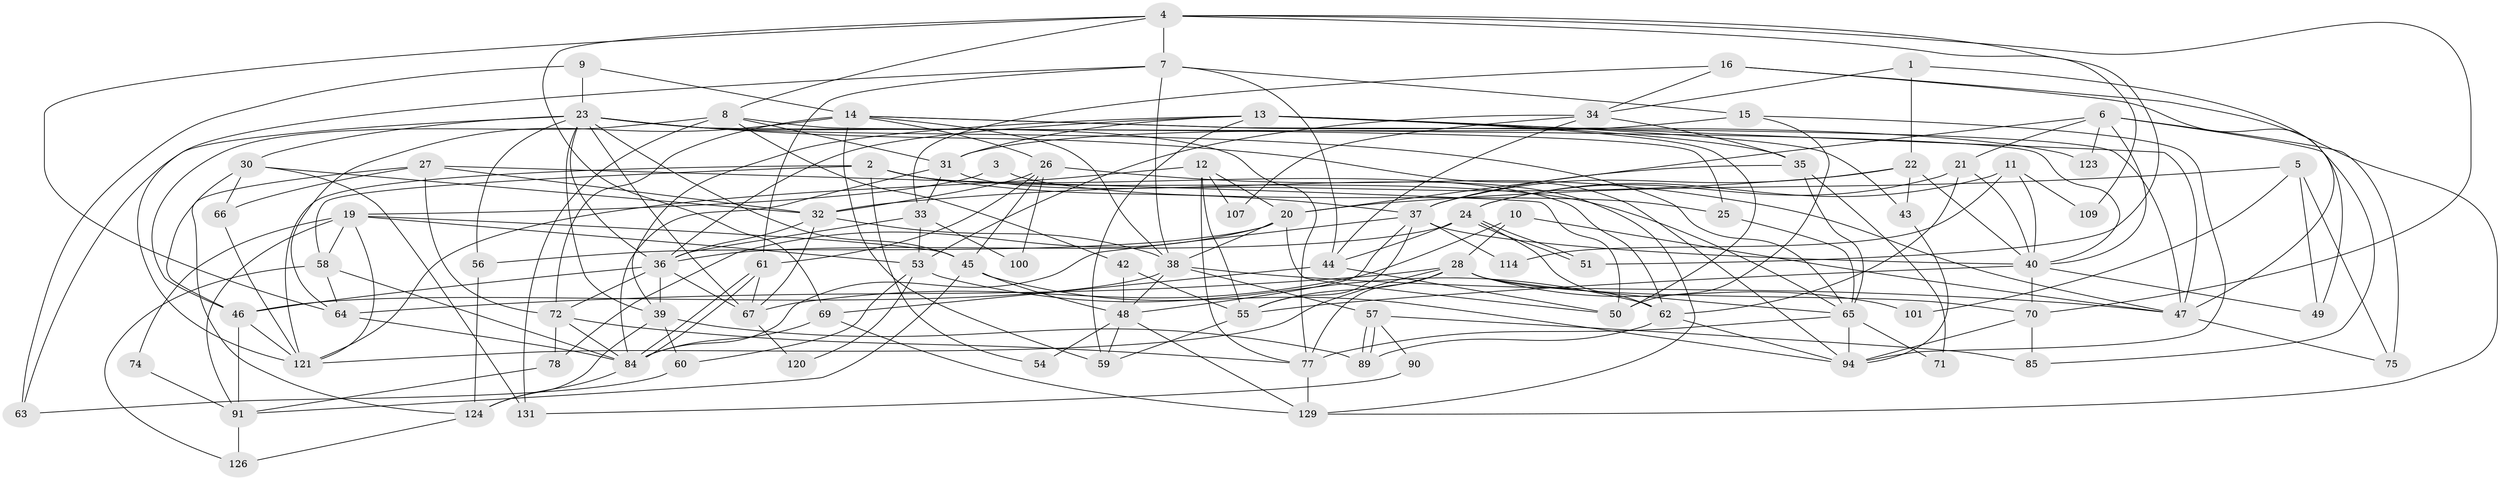 // original degree distribution, {3: 0.29545454545454547, 5: 0.21212121212121213, 2: 0.15151515151515152, 6: 0.09090909090909091, 4: 0.1893939393939394, 7: 0.03787878787878788, 8: 0.022727272727272728}
// Generated by graph-tools (version 1.1) at 2025/11/02/27/25 16:11:23]
// undirected, 88 vertices, 217 edges
graph export_dot {
graph [start="1"]
  node [color=gray90,style=filled];
  1;
  2 [super="+110"];
  3;
  4 [super="+18"];
  5 [super="+29"];
  6;
  7;
  8 [super="+80"];
  9;
  10;
  11;
  12;
  13 [super="+106"];
  14 [super="+115"];
  15 [super="+17"];
  16;
  19;
  20 [super="+68"];
  21;
  22 [super="+99"];
  23 [super="+104"];
  24 [super="+41"];
  25;
  26 [super="+52"];
  27;
  28 [super="+96"];
  30 [super="+97"];
  31 [super="+88"];
  32 [super="+112"];
  33 [super="+113"];
  34;
  35 [super="+73"];
  36 [super="+103"];
  37 [super="+111"];
  38 [super="+79"];
  39 [super="+82"];
  40 [super="+118"];
  42;
  43;
  44 [super="+128"];
  45;
  46;
  47 [super="+102"];
  48 [super="+119"];
  49;
  50 [super="+81"];
  51;
  53 [super="+132"];
  54;
  55 [super="+76"];
  56;
  57 [super="+108"];
  58 [super="+105"];
  59 [super="+92"];
  60;
  61;
  62 [super="+116"];
  63;
  64 [super="+125"];
  65 [super="+83"];
  66;
  67 [super="+117"];
  69;
  70;
  71;
  72 [super="+86"];
  74;
  75;
  77 [super="+93"];
  78 [super="+87"];
  84 [super="+98"];
  85;
  89;
  90;
  91 [super="+95"];
  94 [super="+122"];
  100;
  101;
  107;
  109;
  114;
  120;
  121 [super="+130"];
  123;
  124 [super="+127"];
  126;
  129;
  131;
  1 -- 47;
  1 -- 22;
  1 -- 34;
  2 -- 58;
  2 -- 54;
  2 -- 121;
  2 -- 65;
  2 -- 37;
  2 -- 62 [weight=2];
  3 -- 19;
  3 -- 25;
  4 -- 70;
  4 -- 109;
  4 -- 51;
  4 -- 69;
  4 -- 7;
  4 -- 8;
  4 -- 64;
  5 -- 75;
  5 -- 101;
  5 -- 49;
  5 -- 20;
  6 -- 21;
  6 -- 20;
  6 -- 75;
  6 -- 85;
  6 -- 123;
  6 -- 40;
  7 -- 61;
  7 -- 38;
  7 -- 15;
  7 -- 44;
  7 -- 121;
  8 -- 31 [weight=2];
  8 -- 131;
  8 -- 25;
  8 -- 42;
  8 -- 46;
  9 -- 63;
  9 -- 23;
  9 -- 14;
  10 -- 28;
  10 -- 47;
  10 -- 67;
  11 -- 109;
  11 -- 114;
  11 -- 40;
  11 -- 24;
  12 -- 121;
  12 -- 20;
  12 -- 55;
  12 -- 107;
  12 -- 77;
  13 -- 43;
  13 -- 35;
  13 -- 47;
  13 -- 31;
  13 -- 50;
  13 -- 36;
  13 -- 39;
  13 -- 59;
  14 -- 59;
  14 -- 72;
  14 -- 26;
  14 -- 64;
  14 -- 38;
  14 -- 123;
  14 -- 47;
  15 -- 31;
  15 -- 50;
  15 -- 94;
  16 -- 33;
  16 -- 34;
  16 -- 49;
  16 -- 129;
  19 -- 45;
  19 -- 53;
  19 -- 74;
  19 -- 91;
  19 -- 121;
  19 -- 58;
  20 -- 50;
  20 -- 78;
  20 -- 56;
  20 -- 38;
  21 -- 40;
  21 -- 24;
  21 -- 62;
  22 -- 40;
  22 -- 43;
  22 -- 32;
  22 -- 37;
  23 -- 56;
  23 -- 39;
  23 -- 63;
  23 -- 67;
  23 -- 65;
  23 -- 36;
  23 -- 77;
  23 -- 40;
  23 -- 45;
  23 -- 30;
  23 -- 94;
  24 -- 62;
  24 -- 51;
  24 -- 51;
  24 -- 36;
  24 -- 44;
  25 -- 65 [weight=2];
  26 -- 61;
  26 -- 100;
  26 -- 45;
  26 -- 47;
  26 -- 32;
  27 -- 50;
  27 -- 32;
  27 -- 66;
  27 -- 124;
  27 -- 72;
  28 -- 77;
  28 -- 70;
  28 -- 101;
  28 -- 55;
  28 -- 64;
  28 -- 65;
  28 -- 121;
  30 -- 46;
  30 -- 66;
  30 -- 131;
  30 -- 32;
  31 -- 129;
  31 -- 33;
  31 -- 84;
  32 -- 38;
  32 -- 67;
  32 -- 36;
  33 -- 53;
  33 -- 100;
  33 -- 36;
  34 -- 35;
  34 -- 44;
  34 -- 107;
  34 -- 53;
  35 -- 65;
  35 -- 37;
  35 -- 71;
  36 -- 46;
  36 -- 67;
  36 -- 72;
  36 -- 39;
  37 -- 40;
  37 -- 48;
  37 -- 114;
  37 -- 55;
  37 -- 84;
  38 -- 46;
  38 -- 47;
  38 -- 57;
  38 -- 48;
  39 -- 124;
  39 -- 89;
  39 -- 60;
  40 -- 70;
  40 -- 49;
  40 -- 55;
  42 -- 55;
  42 -- 48;
  43 -- 94;
  44 -- 69;
  44 -- 50;
  45 -- 91;
  45 -- 48;
  45 -- 94;
  46 -- 121;
  46 -- 91;
  47 -- 75;
  48 -- 129;
  48 -- 54;
  48 -- 59;
  53 -- 62;
  53 -- 120;
  53 -- 60;
  55 -- 59;
  56 -- 124;
  57 -- 89;
  57 -- 89;
  57 -- 90;
  57 -- 85;
  58 -- 84;
  58 -- 126;
  58 -- 64;
  60 -- 63;
  61 -- 84;
  61 -- 84;
  61 -- 67;
  62 -- 89;
  62 -- 94;
  64 -- 84;
  65 -- 71;
  65 -- 77;
  65 -- 94;
  66 -- 121;
  67 -- 120;
  69 -- 84;
  69 -- 129;
  70 -- 85;
  70 -- 94;
  72 -- 84;
  72 -- 77;
  72 -- 78;
  74 -- 91;
  77 -- 129;
  78 -- 91;
  84 -- 124;
  90 -- 131;
  91 -- 126;
  124 -- 126;
}
